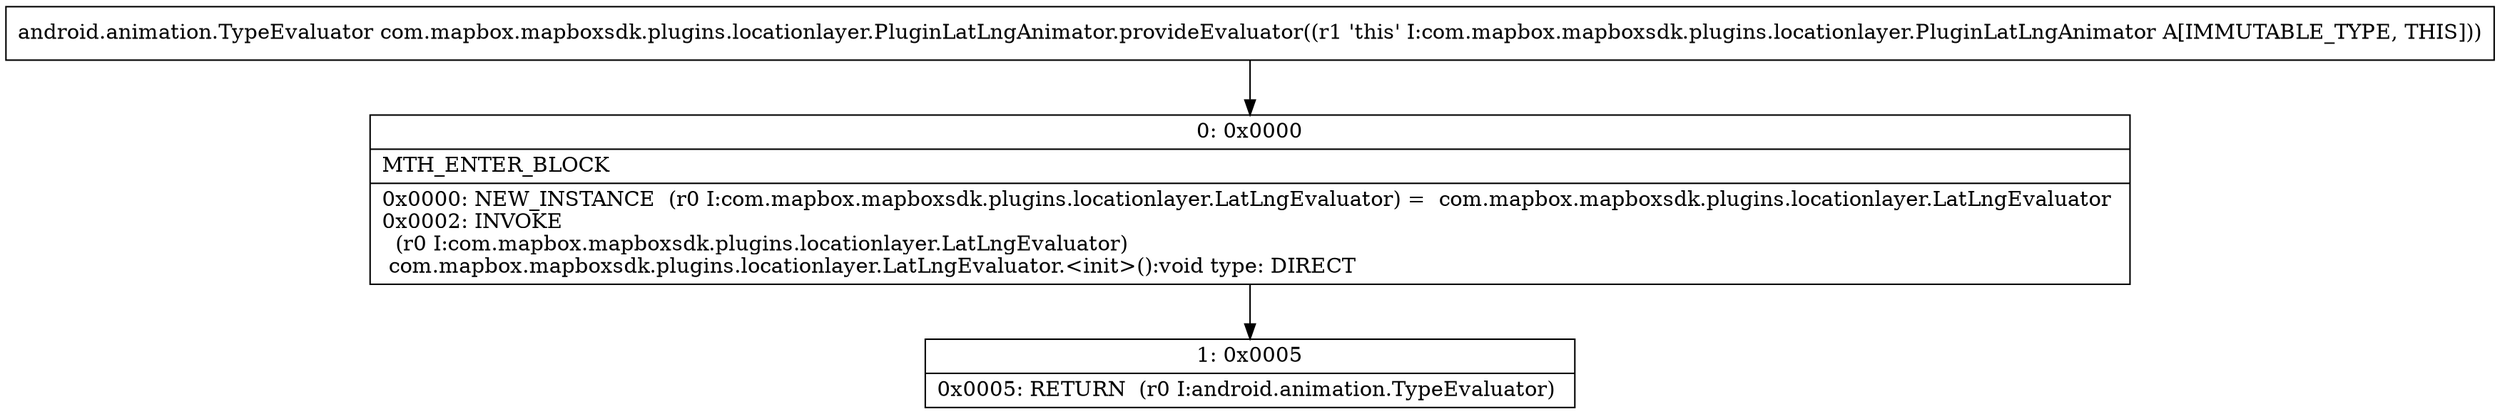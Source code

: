 digraph "CFG forcom.mapbox.mapboxsdk.plugins.locationlayer.PluginLatLngAnimator.provideEvaluator()Landroid\/animation\/TypeEvaluator;" {
Node_0 [shape=record,label="{0\:\ 0x0000|MTH_ENTER_BLOCK\l|0x0000: NEW_INSTANCE  (r0 I:com.mapbox.mapboxsdk.plugins.locationlayer.LatLngEvaluator) =  com.mapbox.mapboxsdk.plugins.locationlayer.LatLngEvaluator \l0x0002: INVOKE  \l  (r0 I:com.mapbox.mapboxsdk.plugins.locationlayer.LatLngEvaluator)\l com.mapbox.mapboxsdk.plugins.locationlayer.LatLngEvaluator.\<init\>():void type: DIRECT \l}"];
Node_1 [shape=record,label="{1\:\ 0x0005|0x0005: RETURN  (r0 I:android.animation.TypeEvaluator) \l}"];
MethodNode[shape=record,label="{android.animation.TypeEvaluator com.mapbox.mapboxsdk.plugins.locationlayer.PluginLatLngAnimator.provideEvaluator((r1 'this' I:com.mapbox.mapboxsdk.plugins.locationlayer.PluginLatLngAnimator A[IMMUTABLE_TYPE, THIS])) }"];
MethodNode -> Node_0;
Node_0 -> Node_1;
}

